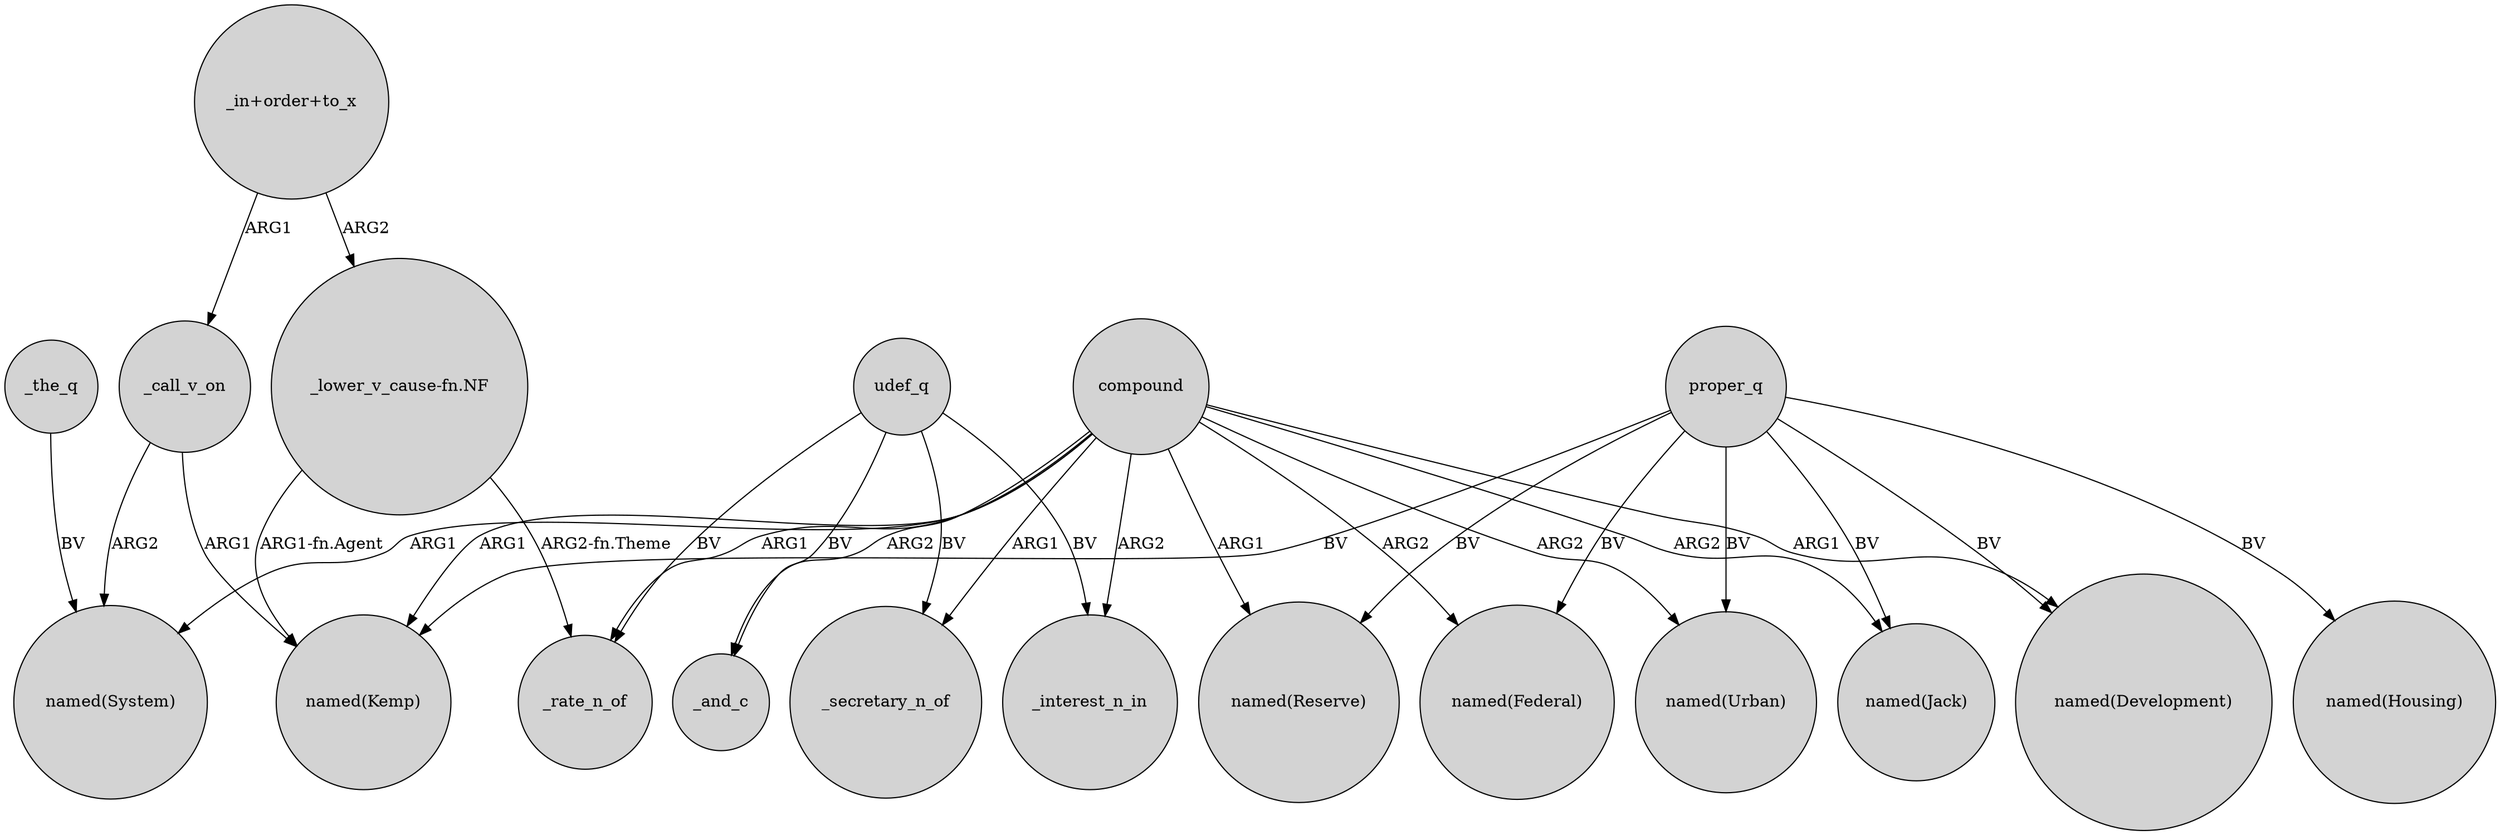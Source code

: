 digraph {
	node [shape=circle style=filled]
	compound -> "named(Reserve)" [label=ARG1]
	_call_v_on -> "named(System)" [label=ARG2]
	_call_v_on -> "named(Kemp)" [label=ARG1]
	udef_q -> _secretary_n_of [label=BV]
	proper_q -> "named(Kemp)" [label=BV]
	"_lower_v_cause-fn.NF" -> _rate_n_of [label="ARG2-fn.Theme"]
	proper_q -> "named(Reserve)" [label=BV]
	proper_q -> "named(Housing)" [label=BV]
	proper_q -> "named(Development)" [label=BV]
	proper_q -> "named(Urban)" [label=BV]
	compound -> _rate_n_of [label=ARG1]
	compound -> "named(Kemp)" [label=ARG1]
	udef_q -> _rate_n_of [label=BV]
	_the_q -> "named(System)" [label=BV]
	udef_q -> _interest_n_in [label=BV]
	compound -> _interest_n_in [label=ARG2]
	compound -> "named(Jack)" [label=ARG2]
	compound -> _and_c [label=ARG2]
	compound -> "named(Urban)" [label=ARG2]
	proper_q -> "named(Federal)" [label=BV]
	proper_q -> "named(Jack)" [label=BV]
	compound -> "named(System)" [label=ARG1]
	"_lower_v_cause-fn.NF" -> "named(Kemp)" [label="ARG1-fn.Agent"]
	"_in+order+to_x" -> "_lower_v_cause-fn.NF" [label=ARG2]
	compound -> "named(Development)" [label=ARG1]
	compound -> _secretary_n_of [label=ARG1]
	udef_q -> _and_c [label=BV]
	compound -> "named(Federal)" [label=ARG2]
	"_in+order+to_x" -> _call_v_on [label=ARG1]
}
